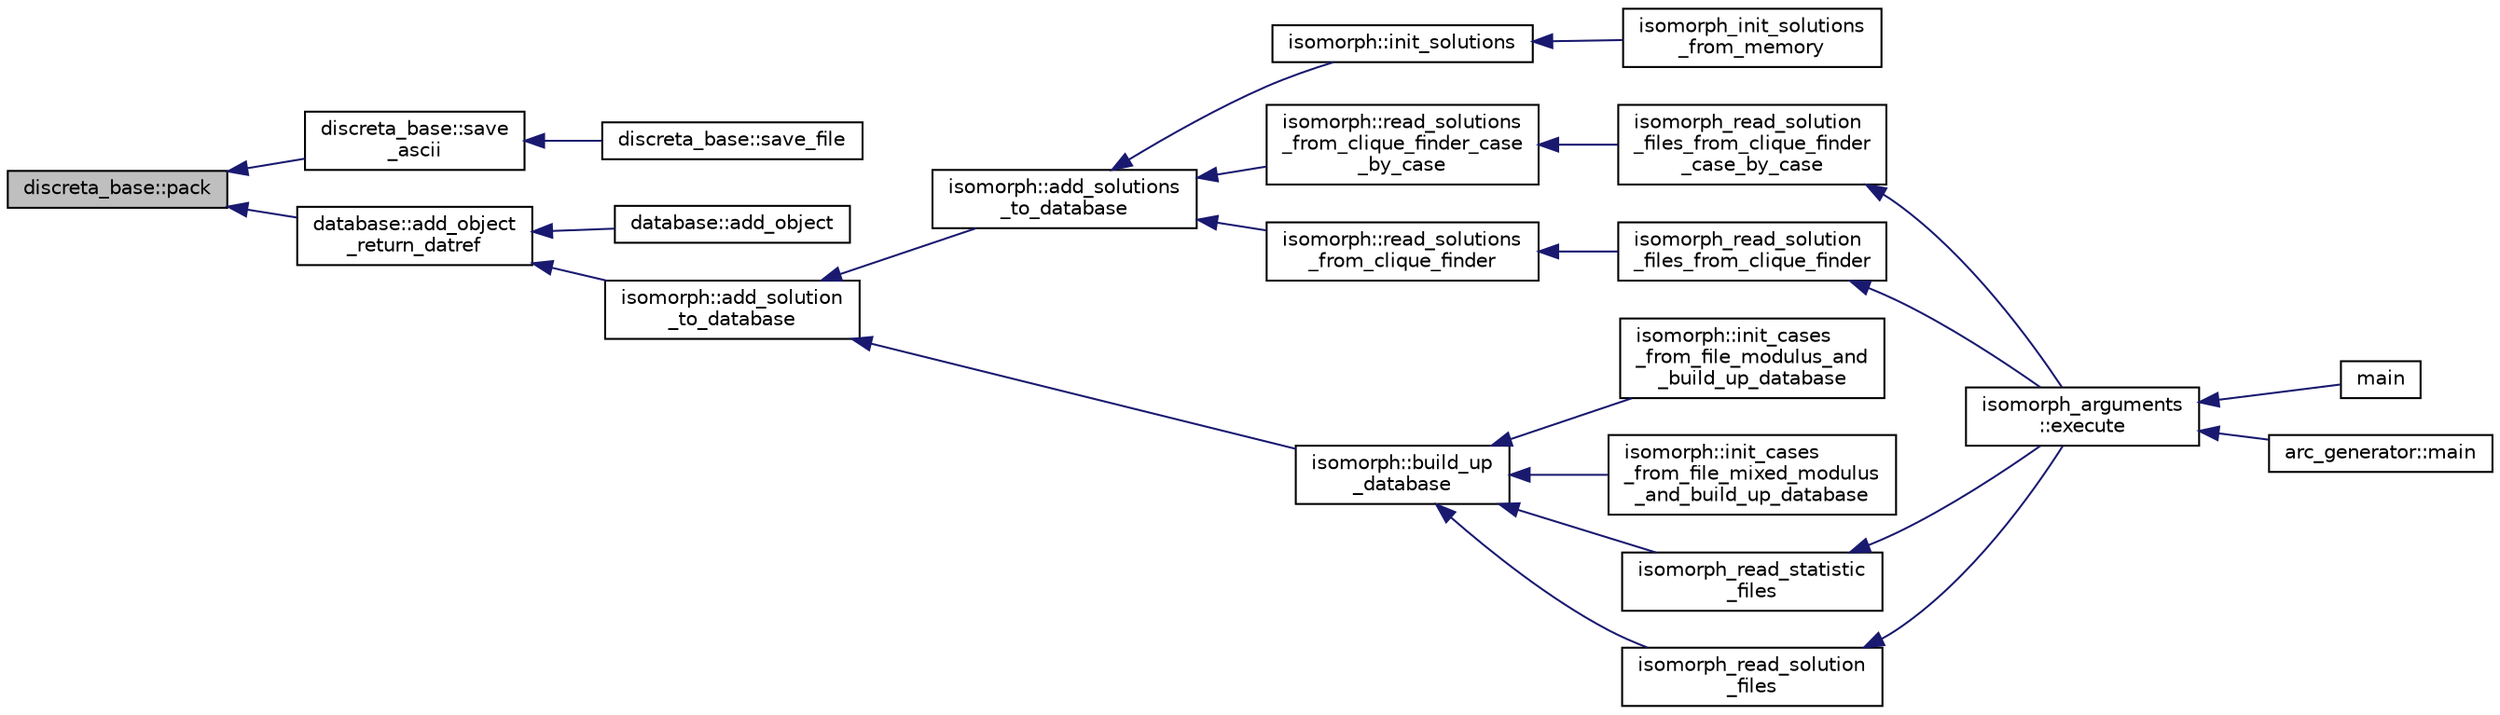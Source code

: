 digraph "discreta_base::pack"
{
  edge [fontname="Helvetica",fontsize="10",labelfontname="Helvetica",labelfontsize="10"];
  node [fontname="Helvetica",fontsize="10",shape=record];
  rankdir="LR";
  Node14932 [label="discreta_base::pack",height=0.2,width=0.4,color="black", fillcolor="grey75", style="filled", fontcolor="black"];
  Node14932 -> Node14933 [dir="back",color="midnightblue",fontsize="10",style="solid",fontname="Helvetica"];
  Node14933 [label="discreta_base::save\l_ascii",height=0.2,width=0.4,color="black", fillcolor="white", style="filled",URL="$d7/d71/classdiscreta__base.html#a20b88cb86e90c53a6046843396c171b1"];
  Node14933 -> Node14934 [dir="back",color="midnightblue",fontsize="10",style="solid",fontname="Helvetica"];
  Node14934 [label="discreta_base::save_file",height=0.2,width=0.4,color="black", fillcolor="white", style="filled",URL="$d7/d71/classdiscreta__base.html#a17630e7267e0a73778a3b544f4ebdd11"];
  Node14932 -> Node14935 [dir="back",color="midnightblue",fontsize="10",style="solid",fontname="Helvetica"];
  Node14935 [label="database::add_object\l_return_datref",height=0.2,width=0.4,color="black", fillcolor="white", style="filled",URL="$db/d72/classdatabase.html#a6b0c2e6ebb9938c57ce826647ed1ad40"];
  Node14935 -> Node14936 [dir="back",color="midnightblue",fontsize="10",style="solid",fontname="Helvetica"];
  Node14936 [label="database::add_object",height=0.2,width=0.4,color="black", fillcolor="white", style="filled",URL="$db/d72/classdatabase.html#a880f60c1d94fff84d0db2b119361fbb6"];
  Node14935 -> Node14937 [dir="back",color="midnightblue",fontsize="10",style="solid",fontname="Helvetica"];
  Node14937 [label="isomorph::add_solution\l_to_database",height=0.2,width=0.4,color="black", fillcolor="white", style="filled",URL="$d3/d5f/classisomorph.html#a18fee606dcd59d50cee898770d01dbc8"];
  Node14937 -> Node14938 [dir="back",color="midnightblue",fontsize="10",style="solid",fontname="Helvetica"];
  Node14938 [label="isomorph::add_solutions\l_to_database",height=0.2,width=0.4,color="black", fillcolor="white", style="filled",URL="$d3/d5f/classisomorph.html#afe502608a65808a0daf63ac05c860e62"];
  Node14938 -> Node14939 [dir="back",color="midnightblue",fontsize="10",style="solid",fontname="Helvetica"];
  Node14939 [label="isomorph::init_solutions",height=0.2,width=0.4,color="black", fillcolor="white", style="filled",URL="$d3/d5f/classisomorph.html#a729746a01bd45d55565d0a11cda9e9a3"];
  Node14939 -> Node14940 [dir="back",color="midnightblue",fontsize="10",style="solid",fontname="Helvetica"];
  Node14940 [label="isomorph_init_solutions\l_from_memory",height=0.2,width=0.4,color="black", fillcolor="white", style="filled",URL="$d4/d7e/isomorph__global_8_c.html#a490bbe6199dc1e29d186b26834266e03"];
  Node14938 -> Node14941 [dir="back",color="midnightblue",fontsize="10",style="solid",fontname="Helvetica"];
  Node14941 [label="isomorph::read_solutions\l_from_clique_finder_case\l_by_case",height=0.2,width=0.4,color="black", fillcolor="white", style="filled",URL="$d3/d5f/classisomorph.html#a65bc5ec528f741a1b01cdd606dfed579"];
  Node14941 -> Node14942 [dir="back",color="midnightblue",fontsize="10",style="solid",fontname="Helvetica"];
  Node14942 [label="isomorph_read_solution\l_files_from_clique_finder\l_case_by_case",height=0.2,width=0.4,color="black", fillcolor="white", style="filled",URL="$d4/d7e/isomorph__global_8_c.html#a2a55ab4b2df6ae83f916cf01eccdf67c"];
  Node14942 -> Node14943 [dir="back",color="midnightblue",fontsize="10",style="solid",fontname="Helvetica"];
  Node14943 [label="isomorph_arguments\l::execute",height=0.2,width=0.4,color="black", fillcolor="white", style="filled",URL="$d5/de4/classisomorph__arguments.html#aa85e472d14906abdd5672dc66027583e"];
  Node14943 -> Node14944 [dir="back",color="midnightblue",fontsize="10",style="solid",fontname="Helvetica"];
  Node14944 [label="main",height=0.2,width=0.4,color="black", fillcolor="white", style="filled",URL="$d1/d5e/blt__main_8_c.html#a217dbf8b442f20279ea00b898af96f52"];
  Node14943 -> Node14945 [dir="back",color="midnightblue",fontsize="10",style="solid",fontname="Helvetica"];
  Node14945 [label="arc_generator::main",height=0.2,width=0.4,color="black", fillcolor="white", style="filled",URL="$d4/d21/classarc__generator.html#ad80140b51b165dad1fe6ab232be7829a"];
  Node14938 -> Node14946 [dir="back",color="midnightblue",fontsize="10",style="solid",fontname="Helvetica"];
  Node14946 [label="isomorph::read_solutions\l_from_clique_finder",height=0.2,width=0.4,color="black", fillcolor="white", style="filled",URL="$d3/d5f/classisomorph.html#a14c4ac27b0d97d338e14ac0d183c5c64"];
  Node14946 -> Node14947 [dir="back",color="midnightblue",fontsize="10",style="solid",fontname="Helvetica"];
  Node14947 [label="isomorph_read_solution\l_files_from_clique_finder",height=0.2,width=0.4,color="black", fillcolor="white", style="filled",URL="$d4/d7e/isomorph__global_8_c.html#ad8be067333430bfdd26c0a34549f4556"];
  Node14947 -> Node14943 [dir="back",color="midnightblue",fontsize="10",style="solid",fontname="Helvetica"];
  Node14937 -> Node14948 [dir="back",color="midnightblue",fontsize="10",style="solid",fontname="Helvetica"];
  Node14948 [label="isomorph::build_up\l_database",height=0.2,width=0.4,color="black", fillcolor="white", style="filled",URL="$d3/d5f/classisomorph.html#a40bea8f733a5855879f927fc73324384"];
  Node14948 -> Node14949 [dir="back",color="midnightblue",fontsize="10",style="solid",fontname="Helvetica"];
  Node14949 [label="isomorph::init_cases\l_from_file_modulus_and\l_build_up_database",height=0.2,width=0.4,color="black", fillcolor="white", style="filled",URL="$d3/d5f/classisomorph.html#a42c6ebeadb51263d8ae8c1bdaae3ebbd"];
  Node14948 -> Node14950 [dir="back",color="midnightblue",fontsize="10",style="solid",fontname="Helvetica"];
  Node14950 [label="isomorph::init_cases\l_from_file_mixed_modulus\l_and_build_up_database",height=0.2,width=0.4,color="black", fillcolor="white", style="filled",URL="$d3/d5f/classisomorph.html#acae208131143734575c088b5f50123f6"];
  Node14948 -> Node14951 [dir="back",color="midnightblue",fontsize="10",style="solid",fontname="Helvetica"];
  Node14951 [label="isomorph_read_statistic\l_files",height=0.2,width=0.4,color="black", fillcolor="white", style="filled",URL="$d4/d7e/isomorph__global_8_c.html#a78a6ee9d7dee4708fc721374bdebfa83"];
  Node14951 -> Node14943 [dir="back",color="midnightblue",fontsize="10",style="solid",fontname="Helvetica"];
  Node14948 -> Node14952 [dir="back",color="midnightblue",fontsize="10",style="solid",fontname="Helvetica"];
  Node14952 [label="isomorph_read_solution\l_files",height=0.2,width=0.4,color="black", fillcolor="white", style="filled",URL="$d4/d7e/isomorph__global_8_c.html#a697da824ab34db5c830530fb3c97df24"];
  Node14952 -> Node14943 [dir="back",color="midnightblue",fontsize="10",style="solid",fontname="Helvetica"];
}
